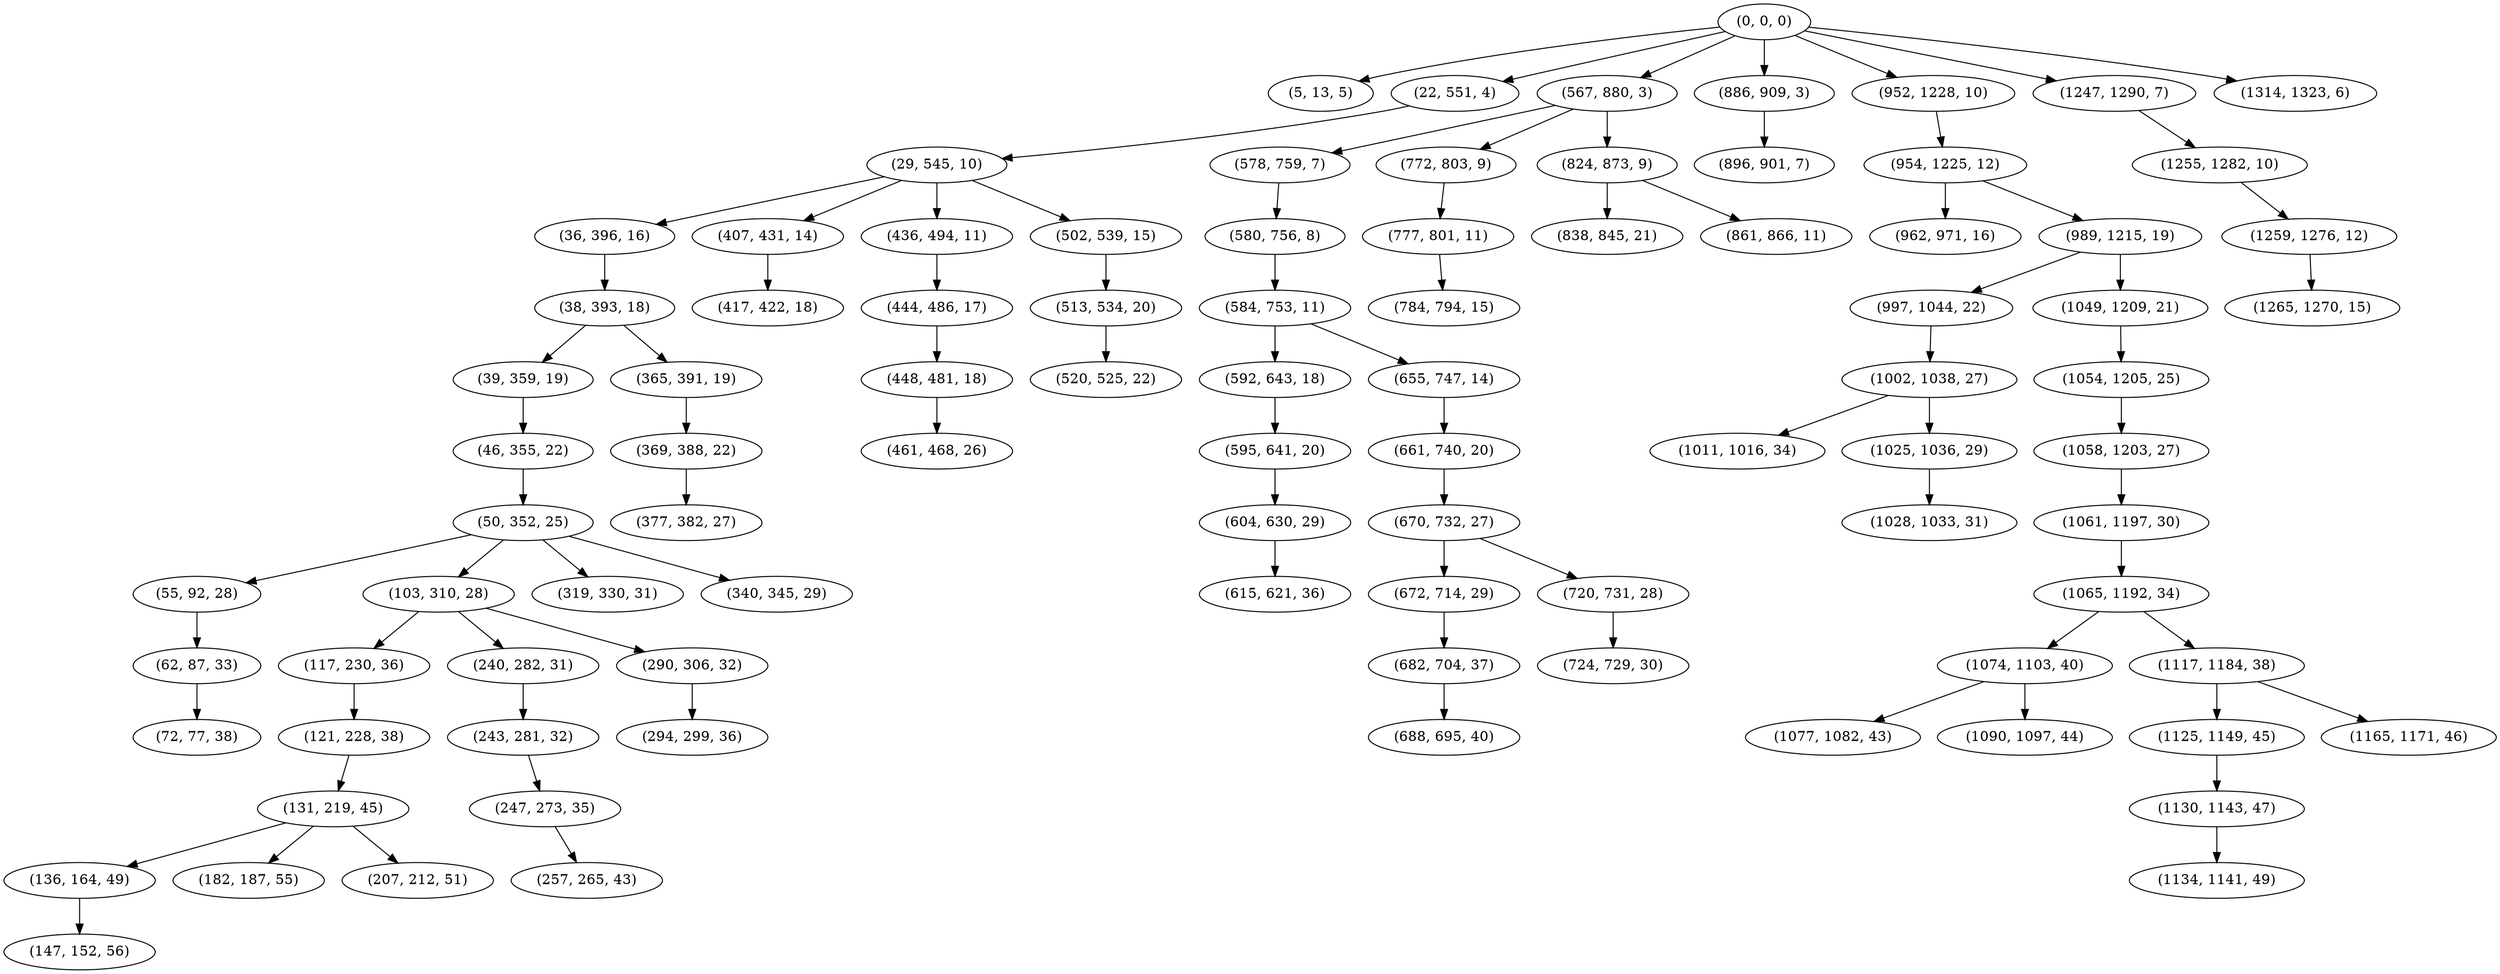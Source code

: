 digraph tree {
    "(0, 0, 0)";
    "(5, 13, 5)";
    "(22, 551, 4)";
    "(29, 545, 10)";
    "(36, 396, 16)";
    "(38, 393, 18)";
    "(39, 359, 19)";
    "(46, 355, 22)";
    "(50, 352, 25)";
    "(55, 92, 28)";
    "(62, 87, 33)";
    "(72, 77, 38)";
    "(103, 310, 28)";
    "(117, 230, 36)";
    "(121, 228, 38)";
    "(131, 219, 45)";
    "(136, 164, 49)";
    "(147, 152, 56)";
    "(182, 187, 55)";
    "(207, 212, 51)";
    "(240, 282, 31)";
    "(243, 281, 32)";
    "(247, 273, 35)";
    "(257, 265, 43)";
    "(290, 306, 32)";
    "(294, 299, 36)";
    "(319, 330, 31)";
    "(340, 345, 29)";
    "(365, 391, 19)";
    "(369, 388, 22)";
    "(377, 382, 27)";
    "(407, 431, 14)";
    "(417, 422, 18)";
    "(436, 494, 11)";
    "(444, 486, 17)";
    "(448, 481, 18)";
    "(461, 468, 26)";
    "(502, 539, 15)";
    "(513, 534, 20)";
    "(520, 525, 22)";
    "(567, 880, 3)";
    "(578, 759, 7)";
    "(580, 756, 8)";
    "(584, 753, 11)";
    "(592, 643, 18)";
    "(595, 641, 20)";
    "(604, 630, 29)";
    "(615, 621, 36)";
    "(655, 747, 14)";
    "(661, 740, 20)";
    "(670, 732, 27)";
    "(672, 714, 29)";
    "(682, 704, 37)";
    "(688, 695, 40)";
    "(720, 731, 28)";
    "(724, 729, 30)";
    "(772, 803, 9)";
    "(777, 801, 11)";
    "(784, 794, 15)";
    "(824, 873, 9)";
    "(838, 845, 21)";
    "(861, 866, 11)";
    "(886, 909, 3)";
    "(896, 901, 7)";
    "(952, 1228, 10)";
    "(954, 1225, 12)";
    "(962, 971, 16)";
    "(989, 1215, 19)";
    "(997, 1044, 22)";
    "(1002, 1038, 27)";
    "(1011, 1016, 34)";
    "(1025, 1036, 29)";
    "(1028, 1033, 31)";
    "(1049, 1209, 21)";
    "(1054, 1205, 25)";
    "(1058, 1203, 27)";
    "(1061, 1197, 30)";
    "(1065, 1192, 34)";
    "(1074, 1103, 40)";
    "(1077, 1082, 43)";
    "(1090, 1097, 44)";
    "(1117, 1184, 38)";
    "(1125, 1149, 45)";
    "(1130, 1143, 47)";
    "(1134, 1141, 49)";
    "(1165, 1171, 46)";
    "(1247, 1290, 7)";
    "(1255, 1282, 10)";
    "(1259, 1276, 12)";
    "(1265, 1270, 15)";
    "(1314, 1323, 6)";
    "(0, 0, 0)" -> "(5, 13, 5)";
    "(0, 0, 0)" -> "(22, 551, 4)";
    "(0, 0, 0)" -> "(567, 880, 3)";
    "(0, 0, 0)" -> "(886, 909, 3)";
    "(0, 0, 0)" -> "(952, 1228, 10)";
    "(0, 0, 0)" -> "(1247, 1290, 7)";
    "(0, 0, 0)" -> "(1314, 1323, 6)";
    "(22, 551, 4)" -> "(29, 545, 10)";
    "(29, 545, 10)" -> "(36, 396, 16)";
    "(29, 545, 10)" -> "(407, 431, 14)";
    "(29, 545, 10)" -> "(436, 494, 11)";
    "(29, 545, 10)" -> "(502, 539, 15)";
    "(36, 396, 16)" -> "(38, 393, 18)";
    "(38, 393, 18)" -> "(39, 359, 19)";
    "(38, 393, 18)" -> "(365, 391, 19)";
    "(39, 359, 19)" -> "(46, 355, 22)";
    "(46, 355, 22)" -> "(50, 352, 25)";
    "(50, 352, 25)" -> "(55, 92, 28)";
    "(50, 352, 25)" -> "(103, 310, 28)";
    "(50, 352, 25)" -> "(319, 330, 31)";
    "(50, 352, 25)" -> "(340, 345, 29)";
    "(55, 92, 28)" -> "(62, 87, 33)";
    "(62, 87, 33)" -> "(72, 77, 38)";
    "(103, 310, 28)" -> "(117, 230, 36)";
    "(103, 310, 28)" -> "(240, 282, 31)";
    "(103, 310, 28)" -> "(290, 306, 32)";
    "(117, 230, 36)" -> "(121, 228, 38)";
    "(121, 228, 38)" -> "(131, 219, 45)";
    "(131, 219, 45)" -> "(136, 164, 49)";
    "(131, 219, 45)" -> "(182, 187, 55)";
    "(131, 219, 45)" -> "(207, 212, 51)";
    "(136, 164, 49)" -> "(147, 152, 56)";
    "(240, 282, 31)" -> "(243, 281, 32)";
    "(243, 281, 32)" -> "(247, 273, 35)";
    "(247, 273, 35)" -> "(257, 265, 43)";
    "(290, 306, 32)" -> "(294, 299, 36)";
    "(365, 391, 19)" -> "(369, 388, 22)";
    "(369, 388, 22)" -> "(377, 382, 27)";
    "(407, 431, 14)" -> "(417, 422, 18)";
    "(436, 494, 11)" -> "(444, 486, 17)";
    "(444, 486, 17)" -> "(448, 481, 18)";
    "(448, 481, 18)" -> "(461, 468, 26)";
    "(502, 539, 15)" -> "(513, 534, 20)";
    "(513, 534, 20)" -> "(520, 525, 22)";
    "(567, 880, 3)" -> "(578, 759, 7)";
    "(567, 880, 3)" -> "(772, 803, 9)";
    "(567, 880, 3)" -> "(824, 873, 9)";
    "(578, 759, 7)" -> "(580, 756, 8)";
    "(580, 756, 8)" -> "(584, 753, 11)";
    "(584, 753, 11)" -> "(592, 643, 18)";
    "(584, 753, 11)" -> "(655, 747, 14)";
    "(592, 643, 18)" -> "(595, 641, 20)";
    "(595, 641, 20)" -> "(604, 630, 29)";
    "(604, 630, 29)" -> "(615, 621, 36)";
    "(655, 747, 14)" -> "(661, 740, 20)";
    "(661, 740, 20)" -> "(670, 732, 27)";
    "(670, 732, 27)" -> "(672, 714, 29)";
    "(670, 732, 27)" -> "(720, 731, 28)";
    "(672, 714, 29)" -> "(682, 704, 37)";
    "(682, 704, 37)" -> "(688, 695, 40)";
    "(720, 731, 28)" -> "(724, 729, 30)";
    "(772, 803, 9)" -> "(777, 801, 11)";
    "(777, 801, 11)" -> "(784, 794, 15)";
    "(824, 873, 9)" -> "(838, 845, 21)";
    "(824, 873, 9)" -> "(861, 866, 11)";
    "(886, 909, 3)" -> "(896, 901, 7)";
    "(952, 1228, 10)" -> "(954, 1225, 12)";
    "(954, 1225, 12)" -> "(962, 971, 16)";
    "(954, 1225, 12)" -> "(989, 1215, 19)";
    "(989, 1215, 19)" -> "(997, 1044, 22)";
    "(989, 1215, 19)" -> "(1049, 1209, 21)";
    "(997, 1044, 22)" -> "(1002, 1038, 27)";
    "(1002, 1038, 27)" -> "(1011, 1016, 34)";
    "(1002, 1038, 27)" -> "(1025, 1036, 29)";
    "(1025, 1036, 29)" -> "(1028, 1033, 31)";
    "(1049, 1209, 21)" -> "(1054, 1205, 25)";
    "(1054, 1205, 25)" -> "(1058, 1203, 27)";
    "(1058, 1203, 27)" -> "(1061, 1197, 30)";
    "(1061, 1197, 30)" -> "(1065, 1192, 34)";
    "(1065, 1192, 34)" -> "(1074, 1103, 40)";
    "(1065, 1192, 34)" -> "(1117, 1184, 38)";
    "(1074, 1103, 40)" -> "(1077, 1082, 43)";
    "(1074, 1103, 40)" -> "(1090, 1097, 44)";
    "(1117, 1184, 38)" -> "(1125, 1149, 45)";
    "(1117, 1184, 38)" -> "(1165, 1171, 46)";
    "(1125, 1149, 45)" -> "(1130, 1143, 47)";
    "(1130, 1143, 47)" -> "(1134, 1141, 49)";
    "(1247, 1290, 7)" -> "(1255, 1282, 10)";
    "(1255, 1282, 10)" -> "(1259, 1276, 12)";
    "(1259, 1276, 12)" -> "(1265, 1270, 15)";
}
